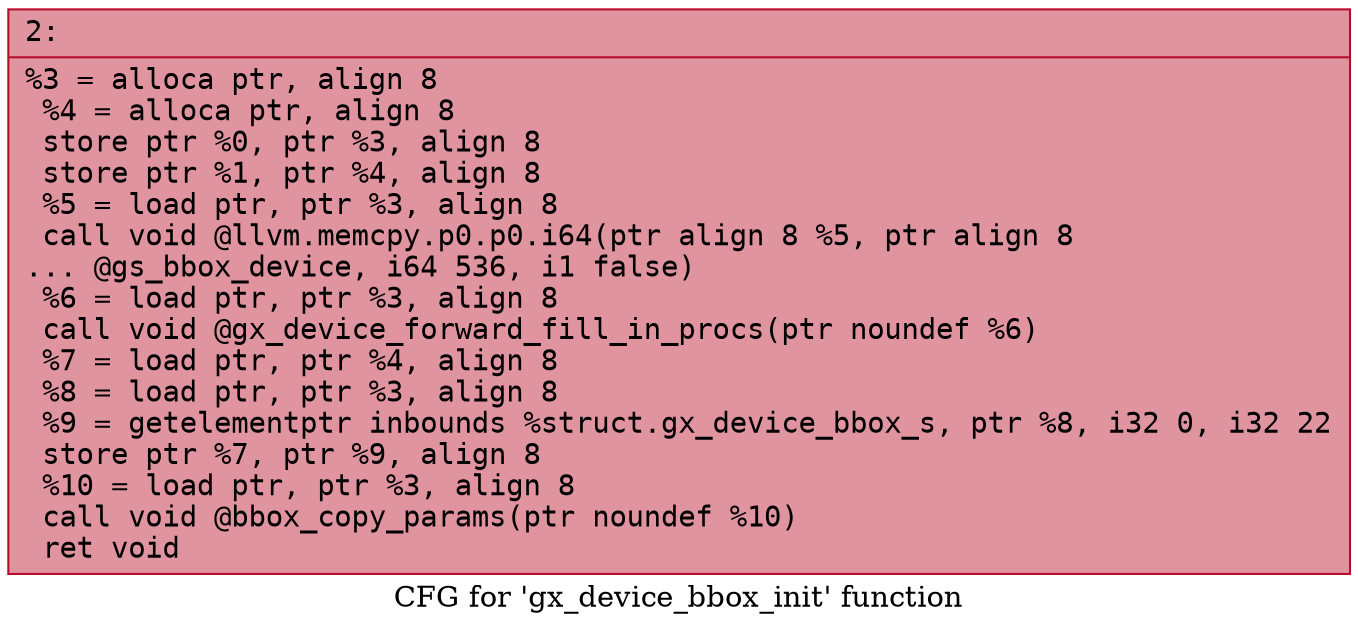 digraph "CFG for 'gx_device_bbox_init' function" {
	label="CFG for 'gx_device_bbox_init' function";

	Node0x60000323e530 [shape=record,color="#b70d28ff", style=filled, fillcolor="#b70d2870" fontname="Courier",label="{2:\l|  %3 = alloca ptr, align 8\l  %4 = alloca ptr, align 8\l  store ptr %0, ptr %3, align 8\l  store ptr %1, ptr %4, align 8\l  %5 = load ptr, ptr %3, align 8\l  call void @llvm.memcpy.p0.p0.i64(ptr align 8 %5, ptr align 8\l... @gs_bbox_device, i64 536, i1 false)\l  %6 = load ptr, ptr %3, align 8\l  call void @gx_device_forward_fill_in_procs(ptr noundef %6)\l  %7 = load ptr, ptr %4, align 8\l  %8 = load ptr, ptr %3, align 8\l  %9 = getelementptr inbounds %struct.gx_device_bbox_s, ptr %8, i32 0, i32 22\l  store ptr %7, ptr %9, align 8\l  %10 = load ptr, ptr %3, align 8\l  call void @bbox_copy_params(ptr noundef %10)\l  ret void\l}"];
}
